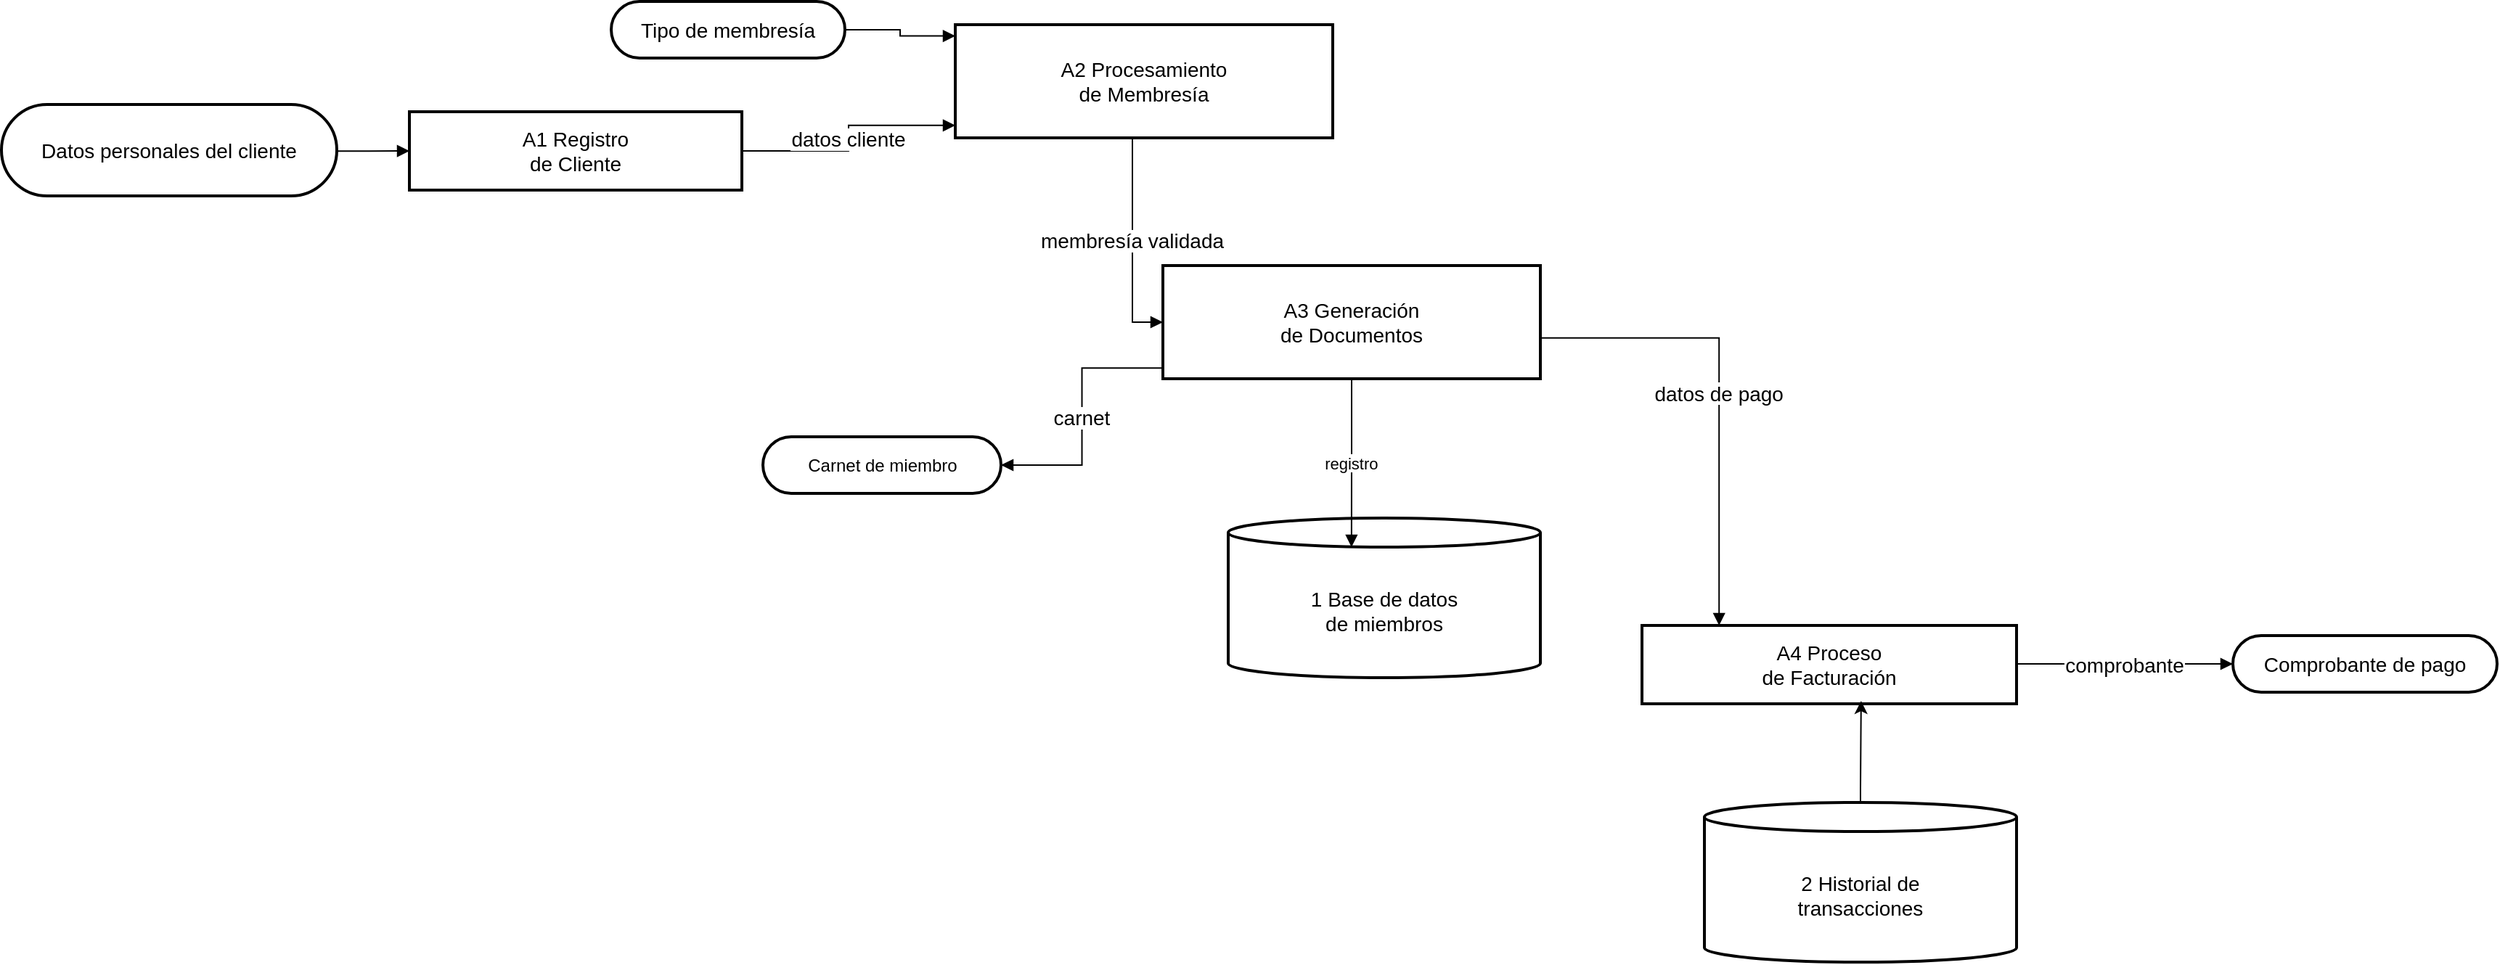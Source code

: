<mxfile version="27.1.5">
  <diagram name="Page-1" id="sX5UAU_ZHsNCuBW0D5zK">
    <mxGraphModel dx="1430" dy="825" grid="1" gridSize="10" guides="1" tooltips="1" connect="1" arrows="1" fold="1" page="1" pageScale="1" pageWidth="850" pageHeight="1100" math="0" shadow="0">
      <root>
        <mxCell id="0" />
        <mxCell id="1" parent="0" />
        <mxCell id="nSBrpyc1NGZLhtPeb2lM-1" value="Datos personales del cliente" style="rounded=1;whiteSpace=wrap;arcSize=50;strokeWidth=2;fontSize=14;" parent="1" vertex="1">
          <mxGeometry x="20" y="361" width="231" height="63" as="geometry" />
        </mxCell>
        <mxCell id="nSBrpyc1NGZLhtPeb2lM-2" value="A1 Registro&#xa;de Cliente" style="whiteSpace=wrap;strokeWidth=2;fontSize=14;" parent="1" vertex="1">
          <mxGeometry x="301" y="366" width="229" height="54" as="geometry" />
        </mxCell>
        <mxCell id="nSBrpyc1NGZLhtPeb2lM-3" value="Tipo de membresía" style="rounded=1;whiteSpace=wrap;arcSize=50;strokeWidth=2;fontSize=14;" parent="1" vertex="1">
          <mxGeometry x="440" y="290" width="161" height="39" as="geometry" />
        </mxCell>
        <mxCell id="nSBrpyc1NGZLhtPeb2lM-4" value="A2 Procesamiento&#xa;de Membresía" style="whiteSpace=wrap;strokeWidth=2;fontSize=14;" parent="1" vertex="1">
          <mxGeometry x="677" y="306" width="260" height="78" as="geometry" />
        </mxCell>
        <mxCell id="nSBrpyc1NGZLhtPeb2lM-5" value="A3 Generación&#xa;de Documentos" style="whiteSpace=wrap;strokeWidth=2;fontSize=14;" parent="1" vertex="1">
          <mxGeometry x="820" y="472" width="260" height="78" as="geometry" />
        </mxCell>
        <mxCell id="nSBrpyc1NGZLhtPeb2lM-6" value="1 Base de datos&#xa;de miembros" style="shape=cylinder3;boundedLbl=1;backgroundOutline=1;size=10;strokeWidth=2;whiteSpace=wrap;fontSize=14;" parent="1" vertex="1">
          <mxGeometry x="865" y="646" width="215" height="110" as="geometry" />
        </mxCell>
        <mxCell id="nSBrpyc1NGZLhtPeb2lM-7" value="A4 Proceso&#xa;de Facturación" style="whiteSpace=wrap;strokeWidth=2;fontSize=14;" parent="1" vertex="1">
          <mxGeometry x="1150" y="720" width="258" height="54" as="geometry" />
        </mxCell>
        <mxCell id="nSBrpyc1NGZLhtPeb2lM-8" value="2 Historial de&#xa;transacciones" style="shape=cylinder3;boundedLbl=1;backgroundOutline=1;size=10;strokeWidth=2;whiteSpace=wrap;fontSize=14;" parent="1" vertex="1">
          <mxGeometry x="1193" y="842" width="215" height="110" as="geometry" />
        </mxCell>
        <mxCell id="nSBrpyc1NGZLhtPeb2lM-9" value="Comprobante de pago" style="rounded=1;whiteSpace=wrap;arcSize=50;strokeWidth=2;fontSize=14;" parent="1" vertex="1">
          <mxGeometry x="1557" y="727" width="182" height="39" as="geometry" />
        </mxCell>
        <mxCell id="nSBrpyc1NGZLhtPeb2lM-10" value="Carnet de miembro" style="rounded=1;whiteSpace=wrap;arcSize=50;strokeWidth=2;" parent="1" vertex="1">
          <mxGeometry x="544.5" y="590" width="164" height="39" as="geometry" />
        </mxCell>
        <mxCell id="nSBrpyc1NGZLhtPeb2lM-11" value="" style="curved=1;startArrow=none;endArrow=block;exitX=1;exitY=0.51;entryX=0;entryY=0.5;rounded=0;" parent="1" source="nSBrpyc1NGZLhtPeb2lM-1" target="nSBrpyc1NGZLhtPeb2lM-2" edge="1">
          <mxGeometry relative="1" as="geometry">
            <Array as="points" />
          </mxGeometry>
        </mxCell>
        <mxCell id="nSBrpyc1NGZLhtPeb2lM-12" value="" style="startArrow=none;endArrow=block;exitX=1;exitY=0.5;entryX=0;entryY=0.1;rounded=0;edgeStyle=orthogonalEdgeStyle;" parent="1" source="nSBrpyc1NGZLhtPeb2lM-3" target="nSBrpyc1NGZLhtPeb2lM-4" edge="1">
          <mxGeometry relative="1" as="geometry" />
        </mxCell>
        <mxCell id="nSBrpyc1NGZLhtPeb2lM-13" value="datos cliente" style="startArrow=none;endArrow=block;exitX=1;exitY=0.5;entryX=0;entryY=0.89;rounded=0;edgeStyle=orthogonalEdgeStyle;fontSize=14;" parent="1" source="nSBrpyc1NGZLhtPeb2lM-2" target="nSBrpyc1NGZLhtPeb2lM-4" edge="1">
          <mxGeometry relative="1" as="geometry" />
        </mxCell>
        <mxCell id="nSBrpyc1NGZLhtPeb2lM-14" value="membresía validada" style="startArrow=none;endArrow=block;entryX=0;entryY=0.5;rounded=0;edgeStyle=orthogonalEdgeStyle;exitX=0.5;exitY=1;exitDx=0;exitDy=0;fontSize=14;" parent="1" source="nSBrpyc1NGZLhtPeb2lM-4" target="nSBrpyc1NGZLhtPeb2lM-5" edge="1">
          <mxGeometry relative="1" as="geometry">
            <Array as="points">
              <mxPoint x="799" y="384" />
              <mxPoint x="799" y="511" />
            </Array>
            <mxPoint x="771.5" y="306" as="sourcePoint" />
          </mxGeometry>
        </mxCell>
        <mxCell id="nSBrpyc1NGZLhtPeb2lM-15" value="registro" style="startArrow=none;endArrow=block;exitX=0.5;exitY=1;entryX=0.395;entryY=0.182;rounded=0;exitDx=0;exitDy=0;edgeStyle=orthogonalEdgeStyle;entryDx=0;entryDy=0;entryPerimeter=0;" parent="1" source="nSBrpyc1NGZLhtPeb2lM-5" target="nSBrpyc1NGZLhtPeb2lM-6" edge="1">
          <mxGeometry relative="1" as="geometry" />
        </mxCell>
        <mxCell id="nSBrpyc1NGZLhtPeb2lM-16" value="datos de pago" style="startArrow=none;endArrow=block;exitX=1;exitY=0.64;entryX=0.2;entryY=-0.01;rounded=0;edgeStyle=orthogonalEdgeStyle;fontSize=14;" parent="1" source="nSBrpyc1NGZLhtPeb2lM-5" target="nSBrpyc1NGZLhtPeb2lM-7" edge="1">
          <mxGeometry relative="1" as="geometry" />
        </mxCell>
        <mxCell id="nSBrpyc1NGZLhtPeb2lM-18" value="comprobante" style="curved=1;startArrow=none;endArrow=block;exitX=1;exitY=0.49;entryX=0;entryY=0.5;rounded=0;fontSize=14;" parent="1" source="nSBrpyc1NGZLhtPeb2lM-7" target="nSBrpyc1NGZLhtPeb2lM-9" edge="1">
          <mxGeometry relative="1" as="geometry">
            <Array as="points" />
          </mxGeometry>
        </mxCell>
        <mxCell id="nSBrpyc1NGZLhtPeb2lM-19" value="carnet" style="startArrow=none;endArrow=block;exitX=-0.001;exitY=0.905;entryX=1;entryY=0.5;rounded=0;edgeStyle=orthogonalEdgeStyle;exitDx=0;exitDy=0;exitPerimeter=0;entryDx=0;entryDy=0;fontSize=14;" parent="1" source="nSBrpyc1NGZLhtPeb2lM-5" target="nSBrpyc1NGZLhtPeb2lM-10" edge="1">
          <mxGeometry relative="1" as="geometry" />
        </mxCell>
        <mxCell id="nSBrpyc1NGZLhtPeb2lM-22" style="edgeStyle=orthogonalEdgeStyle;rounded=0;orthogonalLoop=1;jettySize=auto;html=1;exitX=0.5;exitY=0;exitDx=0;exitDy=0;exitPerimeter=0;entryX=0.585;entryY=0.963;entryDx=0;entryDy=0;entryPerimeter=0;" parent="1" source="nSBrpyc1NGZLhtPeb2lM-8" target="nSBrpyc1NGZLhtPeb2lM-7" edge="1">
          <mxGeometry relative="1" as="geometry">
            <Array as="points">
              <mxPoint x="1300" y="832" />
              <mxPoint x="1301" y="832" />
            </Array>
          </mxGeometry>
        </mxCell>
      </root>
    </mxGraphModel>
  </diagram>
</mxfile>
